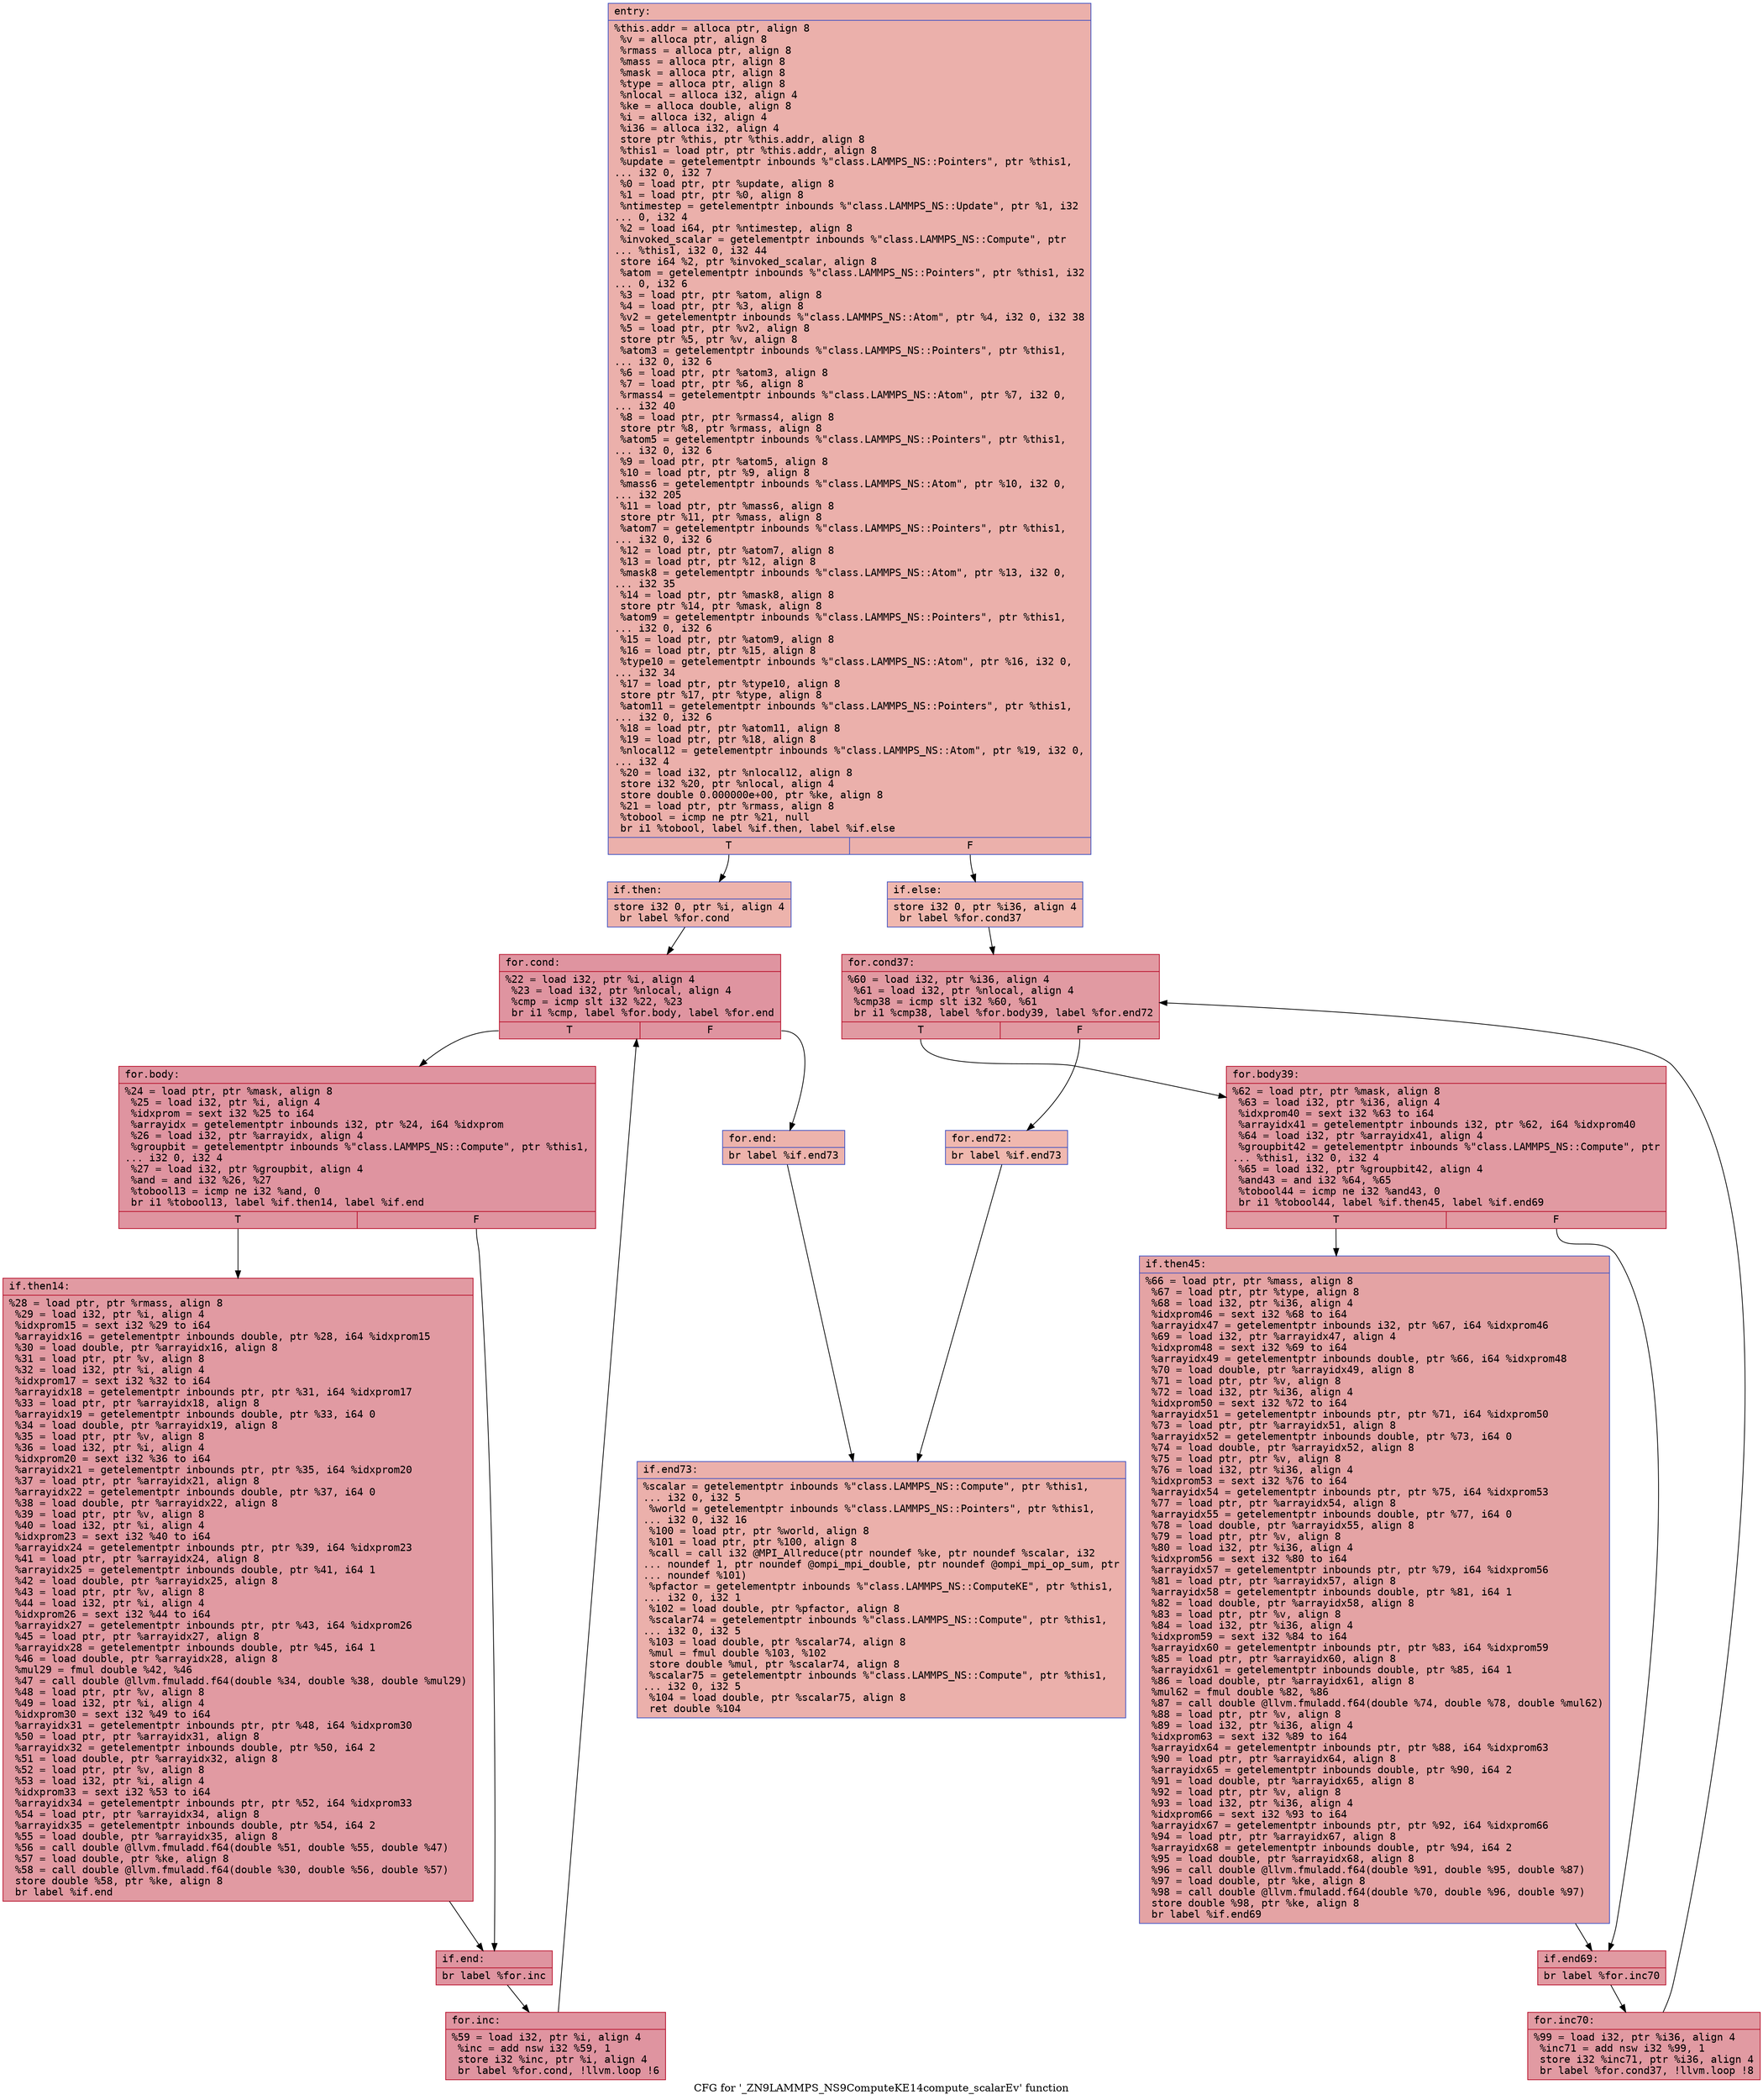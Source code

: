 digraph "CFG for '_ZN9LAMMPS_NS9ComputeKE14compute_scalarEv' function" {
	label="CFG for '_ZN9LAMMPS_NS9ComputeKE14compute_scalarEv' function";

	Node0x55c3dd95a3a0 [shape=record,color="#3d50c3ff", style=filled, fillcolor="#d24b4070" fontname="Courier",label="{entry:\l|  %this.addr = alloca ptr, align 8\l  %v = alloca ptr, align 8\l  %rmass = alloca ptr, align 8\l  %mass = alloca ptr, align 8\l  %mask = alloca ptr, align 8\l  %type = alloca ptr, align 8\l  %nlocal = alloca i32, align 4\l  %ke = alloca double, align 8\l  %i = alloca i32, align 4\l  %i36 = alloca i32, align 4\l  store ptr %this, ptr %this.addr, align 8\l  %this1 = load ptr, ptr %this.addr, align 8\l  %update = getelementptr inbounds %\"class.LAMMPS_NS::Pointers\", ptr %this1,\l... i32 0, i32 7\l  %0 = load ptr, ptr %update, align 8\l  %1 = load ptr, ptr %0, align 8\l  %ntimestep = getelementptr inbounds %\"class.LAMMPS_NS::Update\", ptr %1, i32\l... 0, i32 4\l  %2 = load i64, ptr %ntimestep, align 8\l  %invoked_scalar = getelementptr inbounds %\"class.LAMMPS_NS::Compute\", ptr\l... %this1, i32 0, i32 44\l  store i64 %2, ptr %invoked_scalar, align 8\l  %atom = getelementptr inbounds %\"class.LAMMPS_NS::Pointers\", ptr %this1, i32\l... 0, i32 6\l  %3 = load ptr, ptr %atom, align 8\l  %4 = load ptr, ptr %3, align 8\l  %v2 = getelementptr inbounds %\"class.LAMMPS_NS::Atom\", ptr %4, i32 0, i32 38\l  %5 = load ptr, ptr %v2, align 8\l  store ptr %5, ptr %v, align 8\l  %atom3 = getelementptr inbounds %\"class.LAMMPS_NS::Pointers\", ptr %this1,\l... i32 0, i32 6\l  %6 = load ptr, ptr %atom3, align 8\l  %7 = load ptr, ptr %6, align 8\l  %rmass4 = getelementptr inbounds %\"class.LAMMPS_NS::Atom\", ptr %7, i32 0,\l... i32 40\l  %8 = load ptr, ptr %rmass4, align 8\l  store ptr %8, ptr %rmass, align 8\l  %atom5 = getelementptr inbounds %\"class.LAMMPS_NS::Pointers\", ptr %this1,\l... i32 0, i32 6\l  %9 = load ptr, ptr %atom5, align 8\l  %10 = load ptr, ptr %9, align 8\l  %mass6 = getelementptr inbounds %\"class.LAMMPS_NS::Atom\", ptr %10, i32 0,\l... i32 205\l  %11 = load ptr, ptr %mass6, align 8\l  store ptr %11, ptr %mass, align 8\l  %atom7 = getelementptr inbounds %\"class.LAMMPS_NS::Pointers\", ptr %this1,\l... i32 0, i32 6\l  %12 = load ptr, ptr %atom7, align 8\l  %13 = load ptr, ptr %12, align 8\l  %mask8 = getelementptr inbounds %\"class.LAMMPS_NS::Atom\", ptr %13, i32 0,\l... i32 35\l  %14 = load ptr, ptr %mask8, align 8\l  store ptr %14, ptr %mask, align 8\l  %atom9 = getelementptr inbounds %\"class.LAMMPS_NS::Pointers\", ptr %this1,\l... i32 0, i32 6\l  %15 = load ptr, ptr %atom9, align 8\l  %16 = load ptr, ptr %15, align 8\l  %type10 = getelementptr inbounds %\"class.LAMMPS_NS::Atom\", ptr %16, i32 0,\l... i32 34\l  %17 = load ptr, ptr %type10, align 8\l  store ptr %17, ptr %type, align 8\l  %atom11 = getelementptr inbounds %\"class.LAMMPS_NS::Pointers\", ptr %this1,\l... i32 0, i32 6\l  %18 = load ptr, ptr %atom11, align 8\l  %19 = load ptr, ptr %18, align 8\l  %nlocal12 = getelementptr inbounds %\"class.LAMMPS_NS::Atom\", ptr %19, i32 0,\l... i32 4\l  %20 = load i32, ptr %nlocal12, align 8\l  store i32 %20, ptr %nlocal, align 4\l  store double 0.000000e+00, ptr %ke, align 8\l  %21 = load ptr, ptr %rmass, align 8\l  %tobool = icmp ne ptr %21, null\l  br i1 %tobool, label %if.then, label %if.else\l|{<s0>T|<s1>F}}"];
	Node0x55c3dd95a3a0:s0 -> Node0x55c3dd95d760[tooltip="entry -> if.then\nProbability 62.50%" ];
	Node0x55c3dd95a3a0:s1 -> Node0x55c3dd95d7d0[tooltip="entry -> if.else\nProbability 37.50%" ];
	Node0x55c3dd95d760 [shape=record,color="#3d50c3ff", style=filled, fillcolor="#d6524470" fontname="Courier",label="{if.then:\l|  store i32 0, ptr %i, align 4\l  br label %for.cond\l}"];
	Node0x55c3dd95d760 -> Node0x55c3dd95d990[tooltip="if.then -> for.cond\nProbability 100.00%" ];
	Node0x55c3dd95d990 [shape=record,color="#b70d28ff", style=filled, fillcolor="#b70d2870" fontname="Courier",label="{for.cond:\l|  %22 = load i32, ptr %i, align 4\l  %23 = load i32, ptr %nlocal, align 4\l  %cmp = icmp slt i32 %22, %23\l  br i1 %cmp, label %for.body, label %for.end\l|{<s0>T|<s1>F}}"];
	Node0x55c3dd95d990:s0 -> Node0x55c3dd95dc30[tooltip="for.cond -> for.body\nProbability 96.88%" ];
	Node0x55c3dd95d990:s1 -> Node0x55c3dd95dcb0[tooltip="for.cond -> for.end\nProbability 3.12%" ];
	Node0x55c3dd95dc30 [shape=record,color="#b70d28ff", style=filled, fillcolor="#b70d2870" fontname="Courier",label="{for.body:\l|  %24 = load ptr, ptr %mask, align 8\l  %25 = load i32, ptr %i, align 4\l  %idxprom = sext i32 %25 to i64\l  %arrayidx = getelementptr inbounds i32, ptr %24, i64 %idxprom\l  %26 = load i32, ptr %arrayidx, align 4\l  %groupbit = getelementptr inbounds %\"class.LAMMPS_NS::Compute\", ptr %this1,\l... i32 0, i32 4\l  %27 = load i32, ptr %groupbit, align 4\l  %and = and i32 %26, %27\l  %tobool13 = icmp ne i32 %and, 0\l  br i1 %tobool13, label %if.then14, label %if.end\l|{<s0>T|<s1>F}}"];
	Node0x55c3dd95dc30:s0 -> Node0x55c3dd95e390[tooltip="for.body -> if.then14\nProbability 62.50%" ];
	Node0x55c3dd95dc30:s1 -> Node0x55c3dd95e410[tooltip="for.body -> if.end\nProbability 37.50%" ];
	Node0x55c3dd95e390 [shape=record,color="#b70d28ff", style=filled, fillcolor="#bb1b2c70" fontname="Courier",label="{if.then14:\l|  %28 = load ptr, ptr %rmass, align 8\l  %29 = load i32, ptr %i, align 4\l  %idxprom15 = sext i32 %29 to i64\l  %arrayidx16 = getelementptr inbounds double, ptr %28, i64 %idxprom15\l  %30 = load double, ptr %arrayidx16, align 8\l  %31 = load ptr, ptr %v, align 8\l  %32 = load i32, ptr %i, align 4\l  %idxprom17 = sext i32 %32 to i64\l  %arrayidx18 = getelementptr inbounds ptr, ptr %31, i64 %idxprom17\l  %33 = load ptr, ptr %arrayidx18, align 8\l  %arrayidx19 = getelementptr inbounds double, ptr %33, i64 0\l  %34 = load double, ptr %arrayidx19, align 8\l  %35 = load ptr, ptr %v, align 8\l  %36 = load i32, ptr %i, align 4\l  %idxprom20 = sext i32 %36 to i64\l  %arrayidx21 = getelementptr inbounds ptr, ptr %35, i64 %idxprom20\l  %37 = load ptr, ptr %arrayidx21, align 8\l  %arrayidx22 = getelementptr inbounds double, ptr %37, i64 0\l  %38 = load double, ptr %arrayidx22, align 8\l  %39 = load ptr, ptr %v, align 8\l  %40 = load i32, ptr %i, align 4\l  %idxprom23 = sext i32 %40 to i64\l  %arrayidx24 = getelementptr inbounds ptr, ptr %39, i64 %idxprom23\l  %41 = load ptr, ptr %arrayidx24, align 8\l  %arrayidx25 = getelementptr inbounds double, ptr %41, i64 1\l  %42 = load double, ptr %arrayidx25, align 8\l  %43 = load ptr, ptr %v, align 8\l  %44 = load i32, ptr %i, align 4\l  %idxprom26 = sext i32 %44 to i64\l  %arrayidx27 = getelementptr inbounds ptr, ptr %43, i64 %idxprom26\l  %45 = load ptr, ptr %arrayidx27, align 8\l  %arrayidx28 = getelementptr inbounds double, ptr %45, i64 1\l  %46 = load double, ptr %arrayidx28, align 8\l  %mul29 = fmul double %42, %46\l  %47 = call double @llvm.fmuladd.f64(double %34, double %38, double %mul29)\l  %48 = load ptr, ptr %v, align 8\l  %49 = load i32, ptr %i, align 4\l  %idxprom30 = sext i32 %49 to i64\l  %arrayidx31 = getelementptr inbounds ptr, ptr %48, i64 %idxprom30\l  %50 = load ptr, ptr %arrayidx31, align 8\l  %arrayidx32 = getelementptr inbounds double, ptr %50, i64 2\l  %51 = load double, ptr %arrayidx32, align 8\l  %52 = load ptr, ptr %v, align 8\l  %53 = load i32, ptr %i, align 4\l  %idxprom33 = sext i32 %53 to i64\l  %arrayidx34 = getelementptr inbounds ptr, ptr %52, i64 %idxprom33\l  %54 = load ptr, ptr %arrayidx34, align 8\l  %arrayidx35 = getelementptr inbounds double, ptr %54, i64 2\l  %55 = load double, ptr %arrayidx35, align 8\l  %56 = call double @llvm.fmuladd.f64(double %51, double %55, double %47)\l  %57 = load double, ptr %ke, align 8\l  %58 = call double @llvm.fmuladd.f64(double %30, double %56, double %57)\l  store double %58, ptr %ke, align 8\l  br label %if.end\l}"];
	Node0x55c3dd95e390 -> Node0x55c3dd95e410[tooltip="if.then14 -> if.end\nProbability 100.00%" ];
	Node0x55c3dd95e410 [shape=record,color="#b70d28ff", style=filled, fillcolor="#b70d2870" fontname="Courier",label="{if.end:\l|  br label %for.inc\l}"];
	Node0x55c3dd95e410 -> Node0x55c3dd9614a0[tooltip="if.end -> for.inc\nProbability 100.00%" ];
	Node0x55c3dd9614a0 [shape=record,color="#b70d28ff", style=filled, fillcolor="#b70d2870" fontname="Courier",label="{for.inc:\l|  %59 = load i32, ptr %i, align 4\l  %inc = add nsw i32 %59, 1\l  store i32 %inc, ptr %i, align 4\l  br label %for.cond, !llvm.loop !6\l}"];
	Node0x55c3dd9614a0 -> Node0x55c3dd95d990[tooltip="for.inc -> for.cond\nProbability 100.00%" ];
	Node0x55c3dd95dcb0 [shape=record,color="#3d50c3ff", style=filled, fillcolor="#d6524470" fontname="Courier",label="{for.end:\l|  br label %if.end73\l}"];
	Node0x55c3dd95dcb0 -> Node0x55c3dd9622a0[tooltip="for.end -> if.end73\nProbability 100.00%" ];
	Node0x55c3dd95d7d0 [shape=record,color="#3d50c3ff", style=filled, fillcolor="#dc5d4a70" fontname="Courier",label="{if.else:\l|  store i32 0, ptr %i36, align 4\l  br label %for.cond37\l}"];
	Node0x55c3dd95d7d0 -> Node0x55c3dd962400[tooltip="if.else -> for.cond37\nProbability 100.00%" ];
	Node0x55c3dd962400 [shape=record,color="#b70d28ff", style=filled, fillcolor="#bb1b2c70" fontname="Courier",label="{for.cond37:\l|  %60 = load i32, ptr %i36, align 4\l  %61 = load i32, ptr %nlocal, align 4\l  %cmp38 = icmp slt i32 %60, %61\l  br i1 %cmp38, label %for.body39, label %for.end72\l|{<s0>T|<s1>F}}"];
	Node0x55c3dd962400:s0 -> Node0x55c3dd962670[tooltip="for.cond37 -> for.body39\nProbability 96.88%" ];
	Node0x55c3dd962400:s1 -> Node0x55c3dd9626f0[tooltip="for.cond37 -> for.end72\nProbability 3.12%" ];
	Node0x55c3dd962670 [shape=record,color="#b70d28ff", style=filled, fillcolor="#bb1b2c70" fontname="Courier",label="{for.body39:\l|  %62 = load ptr, ptr %mask, align 8\l  %63 = load i32, ptr %i36, align 4\l  %idxprom40 = sext i32 %63 to i64\l  %arrayidx41 = getelementptr inbounds i32, ptr %62, i64 %idxprom40\l  %64 = load i32, ptr %arrayidx41, align 4\l  %groupbit42 = getelementptr inbounds %\"class.LAMMPS_NS::Compute\", ptr\l... %this1, i32 0, i32 4\l  %65 = load i32, ptr %groupbit42, align 4\l  %and43 = and i32 %64, %65\l  %tobool44 = icmp ne i32 %and43, 0\l  br i1 %tobool44, label %if.then45, label %if.end69\l|{<s0>T|<s1>F}}"];
	Node0x55c3dd962670:s0 -> Node0x55c3dd962df0[tooltip="for.body39 -> if.then45\nProbability 62.50%" ];
	Node0x55c3dd962670:s1 -> Node0x55c3dd962e70[tooltip="for.body39 -> if.end69\nProbability 37.50%" ];
	Node0x55c3dd962df0 [shape=record,color="#3d50c3ff", style=filled, fillcolor="#c32e3170" fontname="Courier",label="{if.then45:\l|  %66 = load ptr, ptr %mass, align 8\l  %67 = load ptr, ptr %type, align 8\l  %68 = load i32, ptr %i36, align 4\l  %idxprom46 = sext i32 %68 to i64\l  %arrayidx47 = getelementptr inbounds i32, ptr %67, i64 %idxprom46\l  %69 = load i32, ptr %arrayidx47, align 4\l  %idxprom48 = sext i32 %69 to i64\l  %arrayidx49 = getelementptr inbounds double, ptr %66, i64 %idxprom48\l  %70 = load double, ptr %arrayidx49, align 8\l  %71 = load ptr, ptr %v, align 8\l  %72 = load i32, ptr %i36, align 4\l  %idxprom50 = sext i32 %72 to i64\l  %arrayidx51 = getelementptr inbounds ptr, ptr %71, i64 %idxprom50\l  %73 = load ptr, ptr %arrayidx51, align 8\l  %arrayidx52 = getelementptr inbounds double, ptr %73, i64 0\l  %74 = load double, ptr %arrayidx52, align 8\l  %75 = load ptr, ptr %v, align 8\l  %76 = load i32, ptr %i36, align 4\l  %idxprom53 = sext i32 %76 to i64\l  %arrayidx54 = getelementptr inbounds ptr, ptr %75, i64 %idxprom53\l  %77 = load ptr, ptr %arrayidx54, align 8\l  %arrayidx55 = getelementptr inbounds double, ptr %77, i64 0\l  %78 = load double, ptr %arrayidx55, align 8\l  %79 = load ptr, ptr %v, align 8\l  %80 = load i32, ptr %i36, align 4\l  %idxprom56 = sext i32 %80 to i64\l  %arrayidx57 = getelementptr inbounds ptr, ptr %79, i64 %idxprom56\l  %81 = load ptr, ptr %arrayidx57, align 8\l  %arrayidx58 = getelementptr inbounds double, ptr %81, i64 1\l  %82 = load double, ptr %arrayidx58, align 8\l  %83 = load ptr, ptr %v, align 8\l  %84 = load i32, ptr %i36, align 4\l  %idxprom59 = sext i32 %84 to i64\l  %arrayidx60 = getelementptr inbounds ptr, ptr %83, i64 %idxprom59\l  %85 = load ptr, ptr %arrayidx60, align 8\l  %arrayidx61 = getelementptr inbounds double, ptr %85, i64 1\l  %86 = load double, ptr %arrayidx61, align 8\l  %mul62 = fmul double %82, %86\l  %87 = call double @llvm.fmuladd.f64(double %74, double %78, double %mul62)\l  %88 = load ptr, ptr %v, align 8\l  %89 = load i32, ptr %i36, align 4\l  %idxprom63 = sext i32 %89 to i64\l  %arrayidx64 = getelementptr inbounds ptr, ptr %88, i64 %idxprom63\l  %90 = load ptr, ptr %arrayidx64, align 8\l  %arrayidx65 = getelementptr inbounds double, ptr %90, i64 2\l  %91 = load double, ptr %arrayidx65, align 8\l  %92 = load ptr, ptr %v, align 8\l  %93 = load i32, ptr %i36, align 4\l  %idxprom66 = sext i32 %93 to i64\l  %arrayidx67 = getelementptr inbounds ptr, ptr %92, i64 %idxprom66\l  %94 = load ptr, ptr %arrayidx67, align 8\l  %arrayidx68 = getelementptr inbounds double, ptr %94, i64 2\l  %95 = load double, ptr %arrayidx68, align 8\l  %96 = call double @llvm.fmuladd.f64(double %91, double %95, double %87)\l  %97 = load double, ptr %ke, align 8\l  %98 = call double @llvm.fmuladd.f64(double %70, double %96, double %97)\l  store double %98, ptr %ke, align 8\l  br label %if.end69\l}"];
	Node0x55c3dd962df0 -> Node0x55c3dd962e70[tooltip="if.then45 -> if.end69\nProbability 100.00%" ];
	Node0x55c3dd962e70 [shape=record,color="#b70d28ff", style=filled, fillcolor="#bb1b2c70" fontname="Courier",label="{if.end69:\l|  br label %for.inc70\l}"];
	Node0x55c3dd962e70 -> Node0x55c3dd960320[tooltip="if.end69 -> for.inc70\nProbability 100.00%" ];
	Node0x55c3dd960320 [shape=record,color="#b70d28ff", style=filled, fillcolor="#bb1b2c70" fontname="Courier",label="{for.inc70:\l|  %99 = load i32, ptr %i36, align 4\l  %inc71 = add nsw i32 %99, 1\l  store i32 %inc71, ptr %i36, align 4\l  br label %for.cond37, !llvm.loop !8\l}"];
	Node0x55c3dd960320 -> Node0x55c3dd962400[tooltip="for.inc70 -> for.cond37\nProbability 100.00%" ];
	Node0x55c3dd9626f0 [shape=record,color="#3d50c3ff", style=filled, fillcolor="#dc5d4a70" fontname="Courier",label="{for.end72:\l|  br label %if.end73\l}"];
	Node0x55c3dd9626f0 -> Node0x55c3dd9622a0[tooltip="for.end72 -> if.end73\nProbability 100.00%" ];
	Node0x55c3dd9622a0 [shape=record,color="#3d50c3ff", style=filled, fillcolor="#d24b4070" fontname="Courier",label="{if.end73:\l|  %scalar = getelementptr inbounds %\"class.LAMMPS_NS::Compute\", ptr %this1,\l... i32 0, i32 5\l  %world = getelementptr inbounds %\"class.LAMMPS_NS::Pointers\", ptr %this1,\l... i32 0, i32 16\l  %100 = load ptr, ptr %world, align 8\l  %101 = load ptr, ptr %100, align 8\l  %call = call i32 @MPI_Allreduce(ptr noundef %ke, ptr noundef %scalar, i32\l... noundef 1, ptr noundef @ompi_mpi_double, ptr noundef @ompi_mpi_op_sum, ptr\l... noundef %101)\l  %pfactor = getelementptr inbounds %\"class.LAMMPS_NS::ComputeKE\", ptr %this1,\l... i32 0, i32 1\l  %102 = load double, ptr %pfactor, align 8\l  %scalar74 = getelementptr inbounds %\"class.LAMMPS_NS::Compute\", ptr %this1,\l... i32 0, i32 5\l  %103 = load double, ptr %scalar74, align 8\l  %mul = fmul double %103, %102\l  store double %mul, ptr %scalar74, align 8\l  %scalar75 = getelementptr inbounds %\"class.LAMMPS_NS::Compute\", ptr %this1,\l... i32 0, i32 5\l  %104 = load double, ptr %scalar75, align 8\l  ret double %104\l}"];
}

